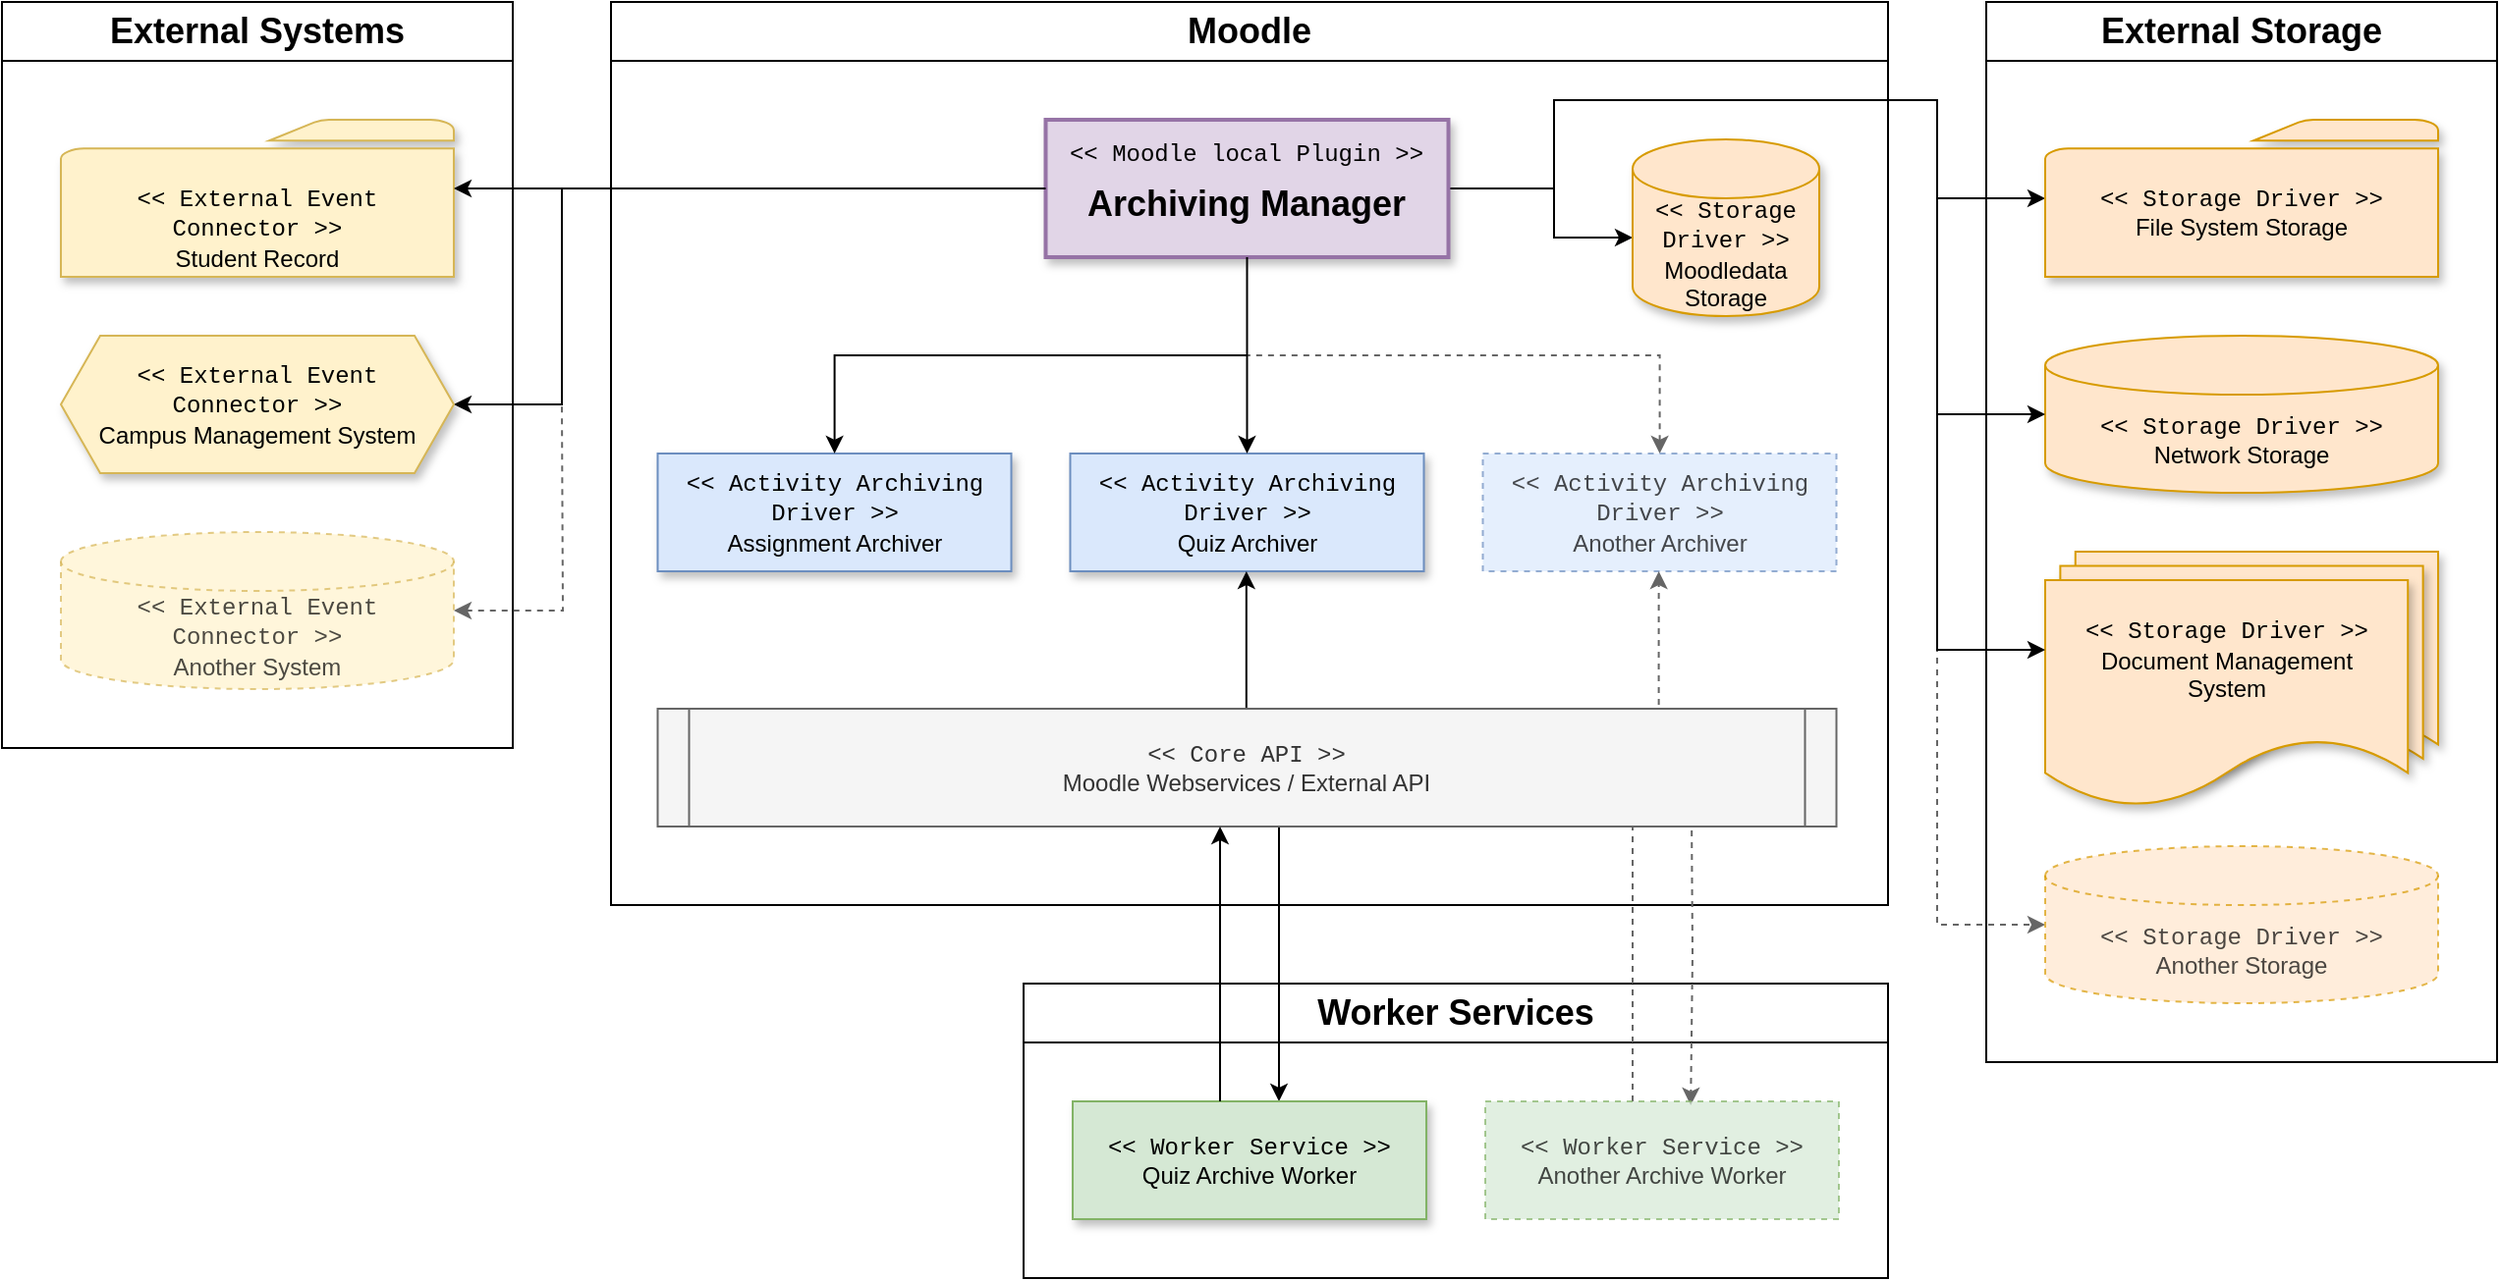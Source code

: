 <mxfile version="28.0.6">
  <diagram name="Page-1" id="lW3aPd_w3BEKXG8VRajk">
    <mxGraphModel dx="2766" dy="1616" grid="1" gridSize="10" guides="1" tooltips="1" connect="1" arrows="1" fold="1" page="1" pageScale="1" pageWidth="1310" pageHeight="690" math="0" shadow="0">
      <root>
        <mxCell id="0" />
        <mxCell id="1" parent="0" />
        <mxCell id="NRSCf0xzdUJ-CUg3j_1p-8" style="edgeStyle=orthogonalEdgeStyle;rounded=0;orthogonalLoop=1;jettySize=auto;html=1;entryX=0;entryY=0.5;entryDx=0;entryDy=0;entryPerimeter=0;dashed=1;fillColor=#f5f5f5;strokeColor=#666666;" parent="1" target="NRSCf0xzdUJ-CUg3j_1p-7" edge="1">
          <mxGeometry relative="1" as="geometry">
            <Array as="points">
              <mxPoint x="1005" y="120" />
              <mxPoint x="1005" y="490" />
            </Array>
            <mxPoint x="1005" y="120" as="sourcePoint" />
          </mxGeometry>
        </mxCell>
        <mxCell id="zBMR9Xl9BZe3JkmsXcy5-7" value="&lt;font style=&quot;font-size: 18px;&quot;&gt;Worker Services&lt;/font&gt;" style="swimlane;whiteSpace=wrap;html=1;startSize=30;collapsible=0;" parent="1" vertex="1">
          <mxGeometry x="540" y="520" width="440" height="150" as="geometry" />
        </mxCell>
        <mxCell id="zBMR9Xl9BZe3JkmsXcy5-44" style="edgeStyle=orthogonalEdgeStyle;rounded=0;orthogonalLoop=1;jettySize=auto;html=1;fillColor=#f5f5f5;strokeColor=#666666;dashed=1;" parent="zBMR9Xl9BZe3JkmsXcy5-7" edge="1">
          <mxGeometry relative="1" as="geometry">
            <mxPoint x="310" y="60" as="sourcePoint" />
            <mxPoint x="310" y="-100" as="targetPoint" />
            <Array as="points">
              <mxPoint x="310" y="-50" />
              <mxPoint x="310" y="-50" />
            </Array>
          </mxGeometry>
        </mxCell>
        <mxCell id="zBMR9Xl9BZe3JkmsXcy5-46" style="edgeStyle=orthogonalEdgeStyle;rounded=0;orthogonalLoop=1;jettySize=auto;html=1;" parent="1" edge="1">
          <mxGeometry relative="1" as="geometry">
            <mxPoint x="670" y="430.0" as="sourcePoint" />
            <mxPoint x="670" y="580" as="targetPoint" />
          </mxGeometry>
        </mxCell>
        <mxCell id="zBMR9Xl9BZe3JkmsXcy5-1" value="&lt;font style=&quot;font-size: 18px;&quot;&gt;Moodle&lt;/font&gt;" style="swimlane;whiteSpace=wrap;html=1;startSize=30;swimlaneLine=1;collapsible=0;" parent="1" vertex="1">
          <mxGeometry x="330" y="20" width="650" height="460" as="geometry" />
        </mxCell>
        <mxCell id="NRSCf0xzdUJ-CUg3j_1p-6" style="edgeStyle=orthogonalEdgeStyle;rounded=0;orthogonalLoop=1;jettySize=auto;html=1;" parent="zBMR9Xl9BZe3JkmsXcy5-1" source="zBMR9Xl9BZe3JkmsXcy5-8" target="NRSCf0xzdUJ-CUg3j_1p-1" edge="1">
          <mxGeometry relative="1" as="geometry">
            <Array as="points">
              <mxPoint x="480" y="95" />
              <mxPoint x="480" y="120" />
            </Array>
          </mxGeometry>
        </mxCell>
        <mxCell id="zBMR9Xl9BZe3JkmsXcy5-8" value="&lt;font face=&quot;Courier New&quot; style=&quot;font-size: 12px;&quot;&gt;&amp;lt;&amp;lt; &lt;/font&gt;&lt;font face=&quot;Courier New&quot;&gt;Moodle&lt;/font&gt;&lt;font face=&quot;Courier New&quot; style=&quot;font-size: 12px;&quot;&gt; local Plugin &amp;gt;&amp;gt;&lt;/font&gt;&lt;div style=&quot;&quot;&gt;&lt;span style=&quot;background-color: initial;&quot;&gt;&lt;b&gt;&lt;font style=&quot;font-size: 18px; line-height: 200%;&quot;&gt;Archiving Manager&lt;/font&gt;&lt;/b&gt;&lt;/span&gt;&lt;br&gt;&lt;/div&gt;" style="rounded=0;whiteSpace=wrap;html=1;fillColor=#e1d5e7;strokeColor=#9673a6;spacing=2;strokeWidth=2;fontStyle=0;shadow=1;perimeterSpacing=0;" parent="zBMR9Xl9BZe3JkmsXcy5-1" vertex="1">
          <mxGeometry x="221.25" y="60" width="205" height="70" as="geometry" />
        </mxCell>
        <mxCell id="zBMR9Xl9BZe3JkmsXcy5-9" value="&lt;font face=&quot;Courier New&quot; style=&quot;font-size: 12px;&quot;&gt;&amp;lt;&amp;lt; Activity Archiving Driver &amp;gt;&amp;gt;&lt;/font&gt;&lt;div style=&quot;&quot;&gt;Assignment Archiver&lt;/div&gt;" style="rounded=0;whiteSpace=wrap;html=1;fillColor=#dae8fc;strokeColor=#6c8ebf;spacing=2;shadow=1;" parent="zBMR9Xl9BZe3JkmsXcy5-1" vertex="1">
          <mxGeometry x="23.75" y="230" width="180" height="60" as="geometry" />
        </mxCell>
        <mxCell id="zBMR9Xl9BZe3JkmsXcy5-10" value="&lt;font face=&quot;Courier New&quot; style=&quot;font-size: 12px;&quot;&gt;&amp;lt;&amp;lt;&amp;nbsp;&lt;/font&gt;&lt;span style=&quot;font-family: &amp;quot;Courier New&amp;quot;;&quot;&gt;&lt;font&gt;Activity&lt;/font&gt; Archiving Driver&lt;/span&gt;&lt;font face=&quot;Courier New&quot; style=&quot;font-size: 12px;&quot;&gt;&amp;nbsp;&amp;gt;&amp;gt;&lt;/font&gt;&lt;div style=&quot;&quot;&gt;Quiz Archiver&lt;/div&gt;" style="rounded=0;whiteSpace=wrap;html=1;fillColor=#dae8fc;strokeColor=#6c8ebf;spacing=2;shadow=1;" parent="zBMR9Xl9BZe3JkmsXcy5-1" vertex="1">
          <mxGeometry x="233.75" y="230" width="180" height="60" as="geometry" />
        </mxCell>
        <mxCell id="zBMR9Xl9BZe3JkmsXcy5-19" value="" style="edgeStyle=orthogonalEdgeStyle;rounded=0;orthogonalLoop=1;jettySize=auto;html=1;dashed=1;startArrow=classic;startFill=1;fillColor=#f5f5f5;strokeColor=#666666;endArrow=none;" parent="zBMR9Xl9BZe3JkmsXcy5-1" source="zBMR9Xl9BZe3JkmsXcy5-11" edge="1">
          <mxGeometry relative="1" as="geometry">
            <Array as="points">
              <mxPoint x="534" y="180" />
            </Array>
            <mxPoint x="323" y="180" as="targetPoint" />
          </mxGeometry>
        </mxCell>
        <mxCell id="zBMR9Xl9BZe3JkmsXcy5-28" style="edgeStyle=orthogonalEdgeStyle;rounded=0;orthogonalLoop=1;jettySize=auto;html=1;dashed=1;fillColor=#f5f5f5;strokeColor=#666666;entryX=0.581;entryY=0.033;entryDx=0;entryDy=0;entryPerimeter=0;" parent="zBMR9Xl9BZe3JkmsXcy5-1" target="zBMR9Xl9BZe3JkmsXcy5-14" edge="1">
          <mxGeometry relative="1" as="geometry">
            <mxPoint x="550" y="410" as="sourcePoint" />
            <mxPoint x="550" y="770" as="targetPoint" />
          </mxGeometry>
        </mxCell>
        <mxCell id="zBMR9Xl9BZe3JkmsXcy5-11" value="&lt;font face=&quot;Courier New&quot; style=&quot;font-size: 12px;&quot;&gt;&amp;lt;&amp;lt;&amp;nbsp;&lt;/font&gt;&lt;span style=&quot;font-family: &amp;quot;Courier New&amp;quot;;&quot;&gt;Activity Archiving Driver&lt;/span&gt;&lt;font face=&quot;Courier New&quot; style=&quot;font-size: 12px;&quot;&gt;&amp;nbsp;&amp;gt;&amp;gt;&lt;/font&gt;&lt;div style=&quot;&quot;&gt;Another Archiver&lt;/div&gt;" style="rounded=0;whiteSpace=wrap;html=1;fillColor=#dae8fc;strokeColor=#6c8ebf;spacing=2;dashed=1;opacity=70;textOpacity=70;shadow=0;" parent="zBMR9Xl9BZe3JkmsXcy5-1" vertex="1">
          <mxGeometry x="443.75" y="230" width="180" height="60" as="geometry" />
        </mxCell>
        <mxCell id="zBMR9Xl9BZe3JkmsXcy5-23" style="edgeStyle=orthogonalEdgeStyle;rounded=0;orthogonalLoop=1;jettySize=auto;html=1;" parent="zBMR9Xl9BZe3JkmsXcy5-1" edge="1">
          <mxGeometry relative="1" as="geometry">
            <mxPoint x="323.419" y="370" as="sourcePoint" />
            <mxPoint x="323.419" y="290" as="targetPoint" />
            <Array as="points">
              <mxPoint x="323.39" y="340" />
              <mxPoint x="323.39" y="340" />
            </Array>
          </mxGeometry>
        </mxCell>
        <mxCell id="zBMR9Xl9BZe3JkmsXcy5-24" style="edgeStyle=orthogonalEdgeStyle;rounded=0;orthogonalLoop=1;jettySize=auto;html=1;fillColor=#f5f5f5;strokeColor=#666666;dashed=1;" parent="zBMR9Xl9BZe3JkmsXcy5-1" edge="1">
          <mxGeometry relative="1" as="geometry">
            <mxPoint x="533.33" y="370" as="sourcePoint" />
            <mxPoint x="533.33" y="290" as="targetPoint" />
            <Array as="points">
              <mxPoint x="533.33" y="340" />
              <mxPoint x="533.33" y="340" />
            </Array>
          </mxGeometry>
        </mxCell>
        <mxCell id="zBMR9Xl9BZe3JkmsXcy5-14" value="&lt;font face=&quot;Courier New&quot; style=&quot;font-size: 12px;&quot;&gt;&amp;lt;&amp;lt; Worker Service &amp;gt;&amp;gt;&lt;/font&gt;&lt;div style=&quot;&quot;&gt;Another Archive Worker&lt;/div&gt;" style="rounded=0;whiteSpace=wrap;html=1;fillColor=#d5e8d4;strokeColor=#82b366;spacing=2;opacity=70;dashed=1;textOpacity=70;" parent="zBMR9Xl9BZe3JkmsXcy5-1" vertex="1">
          <mxGeometry x="445" y="560" width="180" height="60" as="geometry" />
        </mxCell>
        <mxCell id="zBMR9Xl9BZe3JkmsXcy5-13" value="&lt;font face=&quot;Courier New&quot; style=&quot;font-size: 12px;&quot;&gt;&amp;lt;&amp;lt; Worker Service &amp;gt;&amp;gt;&lt;/font&gt;&lt;div style=&quot;&quot;&gt;Quiz Archive Worker&lt;/div&gt;" style="rounded=0;whiteSpace=wrap;html=1;fillColor=#d5e8d4;strokeColor=#82b366;spacing=2;shadow=1;" parent="zBMR9Xl9BZe3JkmsXcy5-1" vertex="1">
          <mxGeometry x="235" y="560" width="180" height="60" as="geometry" />
        </mxCell>
        <mxCell id="zBMR9Xl9BZe3JkmsXcy5-12" value="&lt;font face=&quot;Courier New&quot;&gt;&amp;lt;&amp;lt; Core API &amp;gt;&amp;gt;&lt;/font&gt;&lt;br&gt;&lt;div&gt;Moodle Webservices / External API&lt;/div&gt;" style="shape=process;whiteSpace=wrap;html=1;backgroundOutline=1;size=0.026;fillColor=#f5f5f5;fontColor=#333333;strokeColor=#666666;" parent="zBMR9Xl9BZe3JkmsXcy5-1" vertex="1">
          <mxGeometry x="23.75" y="360" width="600" height="60" as="geometry" />
        </mxCell>
        <mxCell id="NRSCf0xzdUJ-CUg3j_1p-1" value="&lt;font face=&quot;Courier New&quot;&gt;&amp;lt;&amp;lt; Storage Driver &amp;gt;&amp;gt;&lt;/font&gt;&lt;div&gt;Moodledata Storage&lt;/div&gt;" style="shape=cylinder3;whiteSpace=wrap;html=1;boundedLbl=1;backgroundOutline=1;size=15;fillColor=#ffe6cc;strokeColor=#d79b00;shadow=1;" parent="zBMR9Xl9BZe3JkmsXcy5-1" vertex="1">
          <mxGeometry x="520" y="70" width="95" height="90" as="geometry" />
        </mxCell>
        <mxCell id="NRSCf0xzdUJ-CUg3j_1p-5" style="edgeStyle=orthogonalEdgeStyle;rounded=0;orthogonalLoop=1;jettySize=auto;html=1;" parent="zBMR9Xl9BZe3JkmsXcy5-1" target="NRSCf0xzdUJ-CUg3j_1p-3" edge="1">
          <mxGeometry relative="1" as="geometry">
            <mxPoint x="460" y="95" as="sourcePoint" />
            <Array as="points">
              <mxPoint x="460" y="95" />
              <mxPoint x="480" y="95" />
              <mxPoint x="480" y="50" />
              <mxPoint x="675" y="50" />
              <mxPoint x="675" y="100" />
            </Array>
            <mxPoint x="730" y="80" as="targetPoint" />
          </mxGeometry>
        </mxCell>
        <mxCell id="_6VHdj9FvXks-WedDbgJ-3" style="edgeStyle=orthogonalEdgeStyle;rounded=0;orthogonalLoop=1;jettySize=auto;html=1;" parent="zBMR9Xl9BZe3JkmsXcy5-1" source="zBMR9Xl9BZe3JkmsXcy5-8" target="zBMR9Xl9BZe3JkmsXcy5-10" edge="1">
          <mxGeometry relative="1" as="geometry" />
        </mxCell>
        <mxCell id="zBMR9Xl9BZe3JkmsXcy5-17" value="" style="edgeStyle=orthogonalEdgeStyle;rounded=0;orthogonalLoop=1;jettySize=auto;html=1;startArrow=classic;startFill=1;endArrow=none;endFill=1;" parent="zBMR9Xl9BZe3JkmsXcy5-1" source="zBMR9Xl9BZe3JkmsXcy5-9" edge="1">
          <mxGeometry relative="1" as="geometry">
            <Array as="points">
              <mxPoint x="114" y="180" />
              <mxPoint x="324" y="180" />
            </Array>
            <mxPoint x="324" y="180" as="targetPoint" />
          </mxGeometry>
        </mxCell>
        <mxCell id="zBMR9Xl9BZe3JkmsXcy5-5" value="&lt;span style=&quot;font-size: 18px;&quot;&gt;External Storage&lt;/span&gt;" style="swimlane;whiteSpace=wrap;html=1;startSize=30;collapsible=0;" parent="1" vertex="1">
          <mxGeometry x="1030" y="20" width="260" height="540" as="geometry" />
        </mxCell>
        <mxCell id="zBMR9Xl9BZe3JkmsXcy5-31" value="&lt;font face=&quot;Courier New&quot;&gt;&amp;lt;&amp;lt; Storage Driver &amp;gt;&amp;gt;&lt;/font&gt;&lt;div&gt;Network Storage&lt;/div&gt;" style="shape=cylinder3;whiteSpace=wrap;html=1;boundedLbl=1;backgroundOutline=1;size=15;fillColor=#ffe6cc;strokeColor=#d79b00;shadow=1;" parent="zBMR9Xl9BZe3JkmsXcy5-5" vertex="1">
          <mxGeometry x="30" y="170" width="200" height="80" as="geometry" />
        </mxCell>
        <mxCell id="zBMR9Xl9BZe3JkmsXcy5-36" value="" style="group;shadow=1;glass=0;" parent="zBMR9Xl9BZe3JkmsXcy5-5" vertex="1" connectable="0">
          <mxGeometry x="30" y="280" width="200" height="130" as="geometry" />
        </mxCell>
        <mxCell id="zBMR9Xl9BZe3JkmsXcy5-33" value="" style="shape=document;whiteSpace=wrap;html=1;boundedLbl=1;fillColor=#ffe6cc;strokeColor=#d79b00;shadow=1;" parent="zBMR9Xl9BZe3JkmsXcy5-36" vertex="1">
          <mxGeometry x="15.385" width="184.615" height="115.556" as="geometry" />
        </mxCell>
        <mxCell id="zBMR9Xl9BZe3JkmsXcy5-34" value="" style="shape=document;whiteSpace=wrap;html=1;boundedLbl=1;fillColor=#ffe6cc;strokeColor=#d79b00;shadow=1;" parent="zBMR9Xl9BZe3JkmsXcy5-36" vertex="1">
          <mxGeometry x="7.692" y="7.222" width="184.615" height="115.556" as="geometry" />
        </mxCell>
        <mxCell id="zBMR9Xl9BZe3JkmsXcy5-35" value="&lt;font face=&quot;Courier New&quot;&gt;&amp;lt;&amp;lt; Storage Driver &amp;gt;&amp;gt;&lt;/font&gt;&lt;div&gt;Document Management&lt;br&gt;System&lt;/div&gt;" style="shape=document;whiteSpace=wrap;html=1;boundedLbl=1;fillColor=#ffe6cc;strokeColor=#d79b00;shadow=1;" parent="zBMR9Xl9BZe3JkmsXcy5-36" vertex="1">
          <mxGeometry y="14.444" width="184.615" height="115.556" as="geometry" />
        </mxCell>
        <mxCell id="NRSCf0xzdUJ-CUg3j_1p-3" value="&lt;font style=&quot;text-wrap: wrap;&quot; face=&quot;Courier New&quot;&gt;&amp;lt;&amp;lt; Storage Driver &amp;gt;&amp;gt;&lt;/font&gt;&lt;div style=&quot;text-wrap: wrap;&quot;&gt;File System Storage&lt;/div&gt;" style="sketch=0;pointerEvents=1;shadow=1;dashed=0;html=1;strokeColor=#d79b00;fillColor=#ffe6cc;labelPosition=center;verticalLabelPosition=bottom;verticalAlign=top;outlineConnect=0;align=center;shape=mxgraph.office.concepts.folder;spacingTop=-54;spacingLeft=0;whiteSpace=wrap;" parent="zBMR9Xl9BZe3JkmsXcy5-5" vertex="1">
          <mxGeometry x="30" y="60" width="200" height="80" as="geometry" />
        </mxCell>
        <mxCell id="NRSCf0xzdUJ-CUg3j_1p-7" value="&lt;font face=&quot;Courier New&quot;&gt;&amp;lt;&amp;lt; Storage Driver &amp;gt;&amp;gt;&lt;/font&gt;&lt;div&gt;Another Storage&lt;/div&gt;" style="shape=cylinder3;whiteSpace=wrap;html=1;boundedLbl=1;backgroundOutline=1;size=15;fillColor=#ffe6cc;strokeColor=#d79b00;dashed=1;opacity=70;textOpacity=70;" parent="zBMR9Xl9BZe3JkmsXcy5-5" vertex="1">
          <mxGeometry x="30" y="430" width="200" height="80" as="geometry" />
        </mxCell>
        <mxCell id="H9DcRYAXyD7V10C6q45s-12" value="&lt;font face=&quot;Courier New&quot;&gt;&amp;lt;&amp;lt; External Event&lt;br&gt;Connector &amp;gt;&amp;gt;&lt;/font&gt;&lt;div&gt;Student Record&lt;/div&gt;" style="sketch=0;pointerEvents=1;shadow=1;dashed=0;html=1;strokeColor=#d6b656;fillColor=#fff2cc;labelPosition=center;verticalLabelPosition=bottom;verticalAlign=top;outlineConnect=0;align=center;shape=mxgraph.office.concepts.folder;spacingTop=-54;spacingLeft=0;whiteSpace=wrap;" parent="zBMR9Xl9BZe3JkmsXcy5-5" vertex="1">
          <mxGeometry x="-980" y="60" width="200" height="80" as="geometry" />
        </mxCell>
        <mxCell id="zBMR9Xl9BZe3JkmsXcy5-42" style="edgeStyle=orthogonalEdgeStyle;rounded=0;orthogonalLoop=1;jettySize=auto;html=1;" parent="1" edge="1">
          <mxGeometry relative="1" as="geometry">
            <Array as="points">
              <mxPoint x="1005" y="230" />
            </Array>
            <mxPoint x="1005" y="130" as="sourcePoint" />
            <mxPoint x="1060" y="230" as="targetPoint" />
          </mxGeometry>
        </mxCell>
        <mxCell id="zBMR9Xl9BZe3JkmsXcy5-43" style="edgeStyle=orthogonalEdgeStyle;rounded=0;orthogonalLoop=1;jettySize=auto;html=1;" parent="1" edge="1">
          <mxGeometry relative="1" as="geometry">
            <Array as="points">
              <mxPoint x="1005" y="350" />
              <mxPoint x="1060" y="350" />
            </Array>
            <mxPoint x="1005" y="120" as="sourcePoint" />
            <mxPoint x="1060" y="350" as="targetPoint" />
          </mxGeometry>
        </mxCell>
        <mxCell id="zBMR9Xl9BZe3JkmsXcy5-47" style="edgeStyle=orthogonalEdgeStyle;rounded=0;orthogonalLoop=1;jettySize=auto;html=1;" parent="1" edge="1">
          <mxGeometry relative="1" as="geometry">
            <mxPoint x="640" y="580" as="sourcePoint" />
            <mxPoint x="640" y="440" as="targetPoint" />
          </mxGeometry>
        </mxCell>
        <mxCell id="H9DcRYAXyD7V10C6q45s-21" value="&lt;span style=&quot;font-size: 18px;&quot;&gt;External Systems&lt;/span&gt;" style="swimlane;whiteSpace=wrap;html=1;startSize=30;collapsible=0;" parent="1" vertex="1">
          <mxGeometry x="20" y="20" width="260" height="380" as="geometry" />
        </mxCell>
        <mxCell id="H9DcRYAXyD7V10C6q45s-32" style="edgeStyle=orthogonalEdgeStyle;rounded=0;orthogonalLoop=1;jettySize=auto;html=1;endArrow=none;endFill=0;dashed=1;startArrow=classic;startFill=1;strokeColor=#666666;" parent="H9DcRYAXyD7V10C6q45s-21" source="H9DcRYAXyD7V10C6q45s-28" edge="1">
          <mxGeometry relative="1" as="geometry">
            <mxPoint x="285" y="205" as="targetPoint" />
          </mxGeometry>
        </mxCell>
        <mxCell id="H9DcRYAXyD7V10C6q45s-28" value="&lt;font face=&quot;Courier New&quot;&gt;&amp;lt;&amp;lt; External Event&lt;br&gt;Connector &amp;gt;&amp;gt;&lt;/font&gt;&lt;div&gt;Another System&lt;/div&gt;" style="shape=cylinder3;whiteSpace=wrap;html=1;boundedLbl=1;backgroundOutline=1;size=15;fillColor=#fff2cc;strokeColor=#d6b656;dashed=1;opacity=70;textOpacity=70;" parent="H9DcRYAXyD7V10C6q45s-21" vertex="1">
          <mxGeometry x="30" y="270" width="200" height="80" as="geometry" />
        </mxCell>
        <mxCell id="H9DcRYAXyD7V10C6q45s-31" style="edgeStyle=orthogonalEdgeStyle;rounded=0;orthogonalLoop=1;jettySize=auto;html=1;endArrow=none;endFill=0;startArrow=classic;startFill=1;" parent="H9DcRYAXyD7V10C6q45s-21" source="H9DcRYAXyD7V10C6q45s-10" edge="1">
          <mxGeometry relative="1" as="geometry">
            <mxPoint x="285" y="95" as="targetPoint" />
            <Array as="points">
              <mxPoint x="285" y="205" />
              <mxPoint x="285" y="100" />
            </Array>
          </mxGeometry>
        </mxCell>
        <mxCell id="H9DcRYAXyD7V10C6q45s-10" value="&lt;font face=&quot;Courier New&quot;&gt;&amp;lt;&amp;lt; External Event&lt;br&gt;Connector &amp;gt;&amp;gt;&lt;/font&gt;&lt;div&gt;Campus Management System&lt;/div&gt;" style="shape=hexagon;perimeter=hexagonPerimeter2;whiteSpace=wrap;html=1;fixedSize=1;fillColor=#fff2cc;strokeColor=#d6b656;shadow=1;" parent="H9DcRYAXyD7V10C6q45s-21" vertex="1">
          <mxGeometry x="30" y="170" width="200" height="70" as="geometry" />
        </mxCell>
        <mxCell id="H9DcRYAXyD7V10C6q45s-30" style="edgeStyle=orthogonalEdgeStyle;rounded=0;orthogonalLoop=1;jettySize=auto;html=1;" parent="1" source="zBMR9Xl9BZe3JkmsXcy5-8" target="H9DcRYAXyD7V10C6q45s-12" edge="1">
          <mxGeometry relative="1" as="geometry">
            <mxPoint x="270" y="120" as="targetPoint" />
            <Array as="points">
              <mxPoint x="280" y="115" />
              <mxPoint x="280" y="115" />
            </Array>
          </mxGeometry>
        </mxCell>
      </root>
    </mxGraphModel>
  </diagram>
</mxfile>
